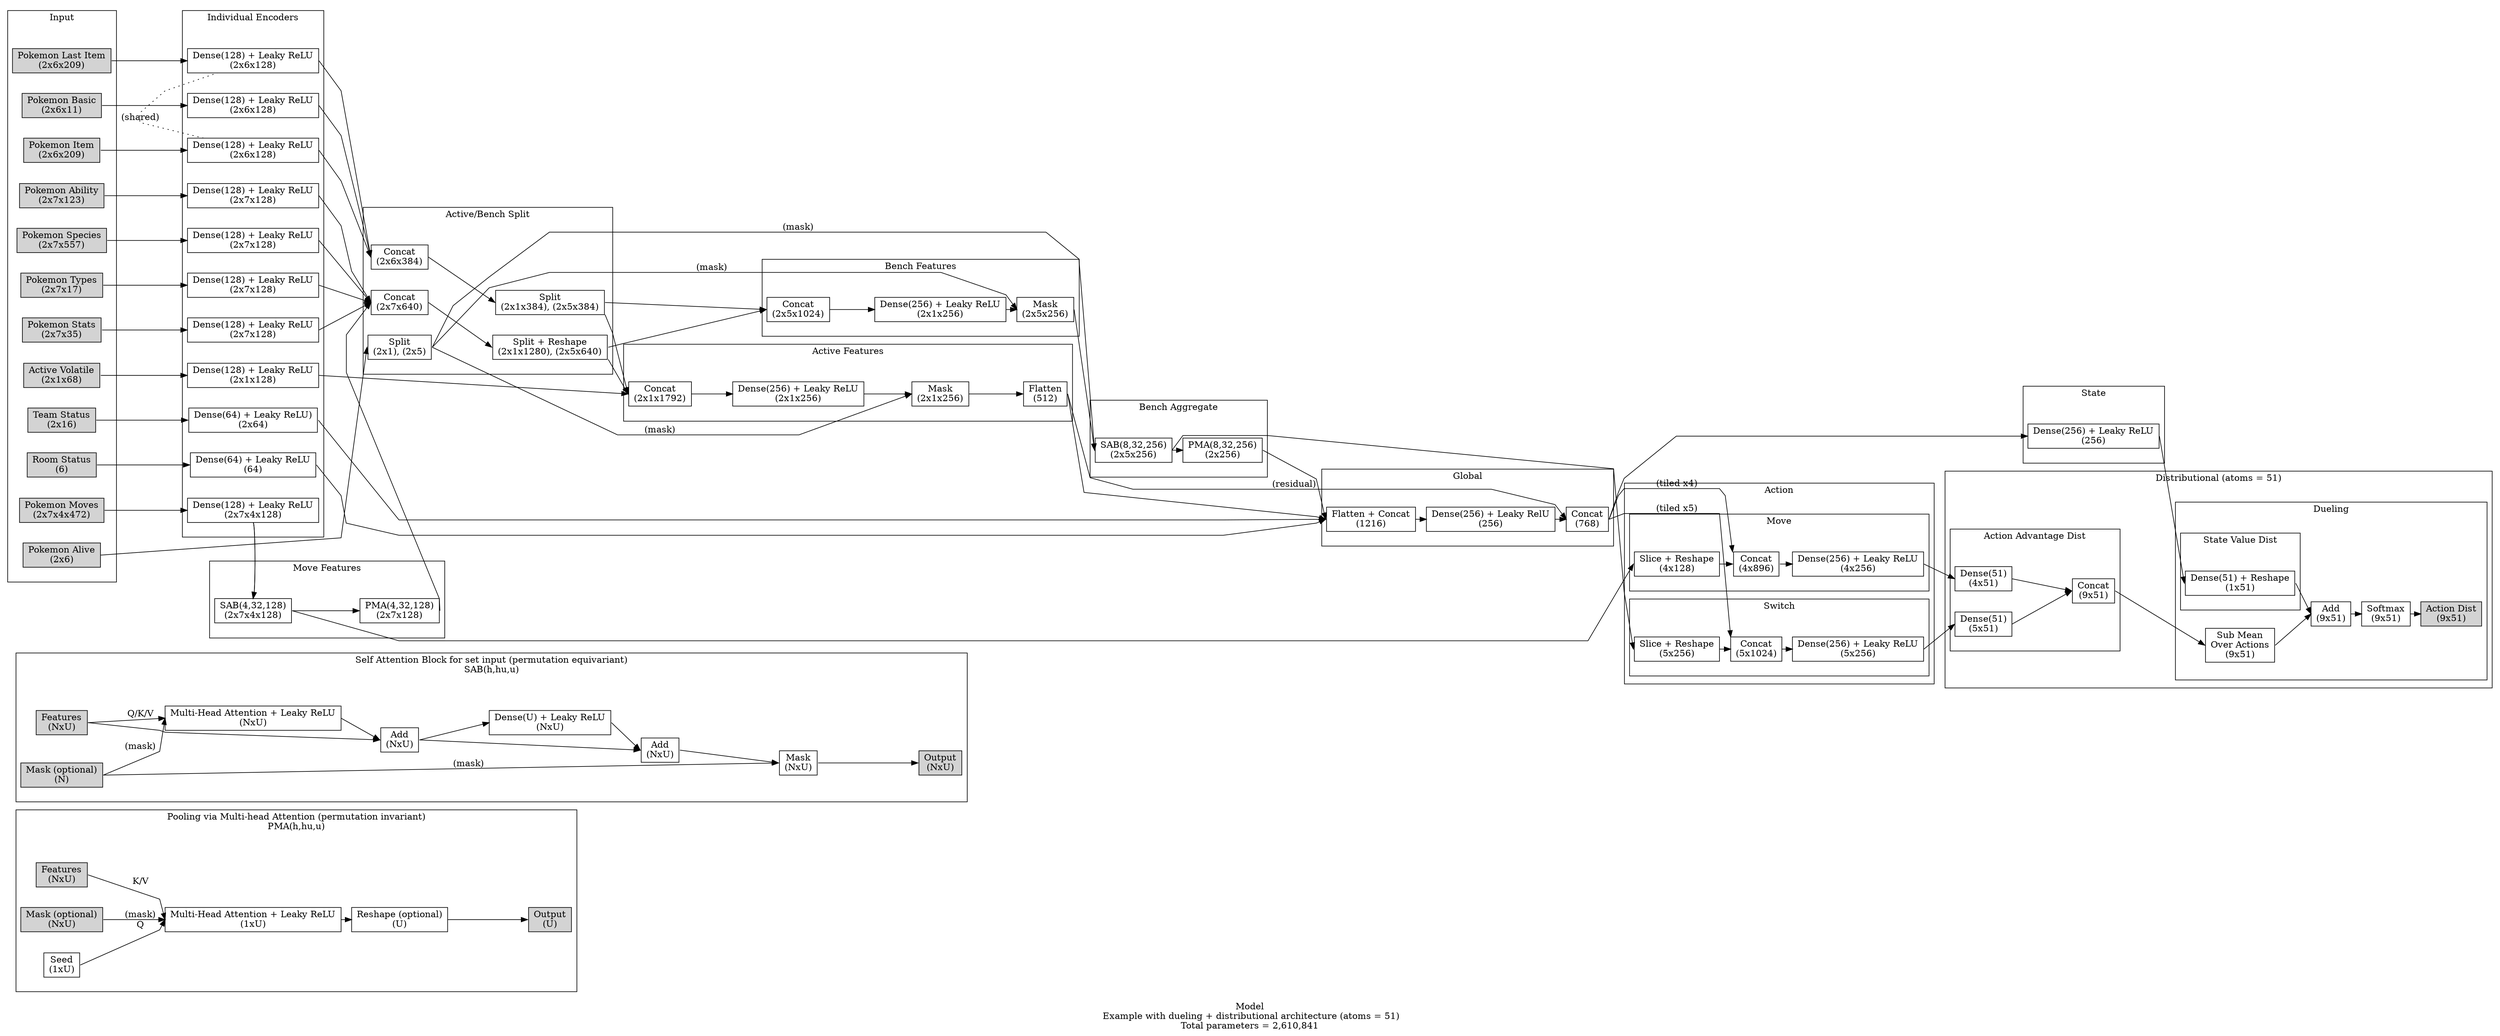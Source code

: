 digraph model {
    label = "Model\n Example with dueling + distributional architecture (atoms = 51)\nTotal parameters = 2,610,841"
    node [shape=rect]
    rankdir = LR
    splines = polyline
    ranksep = .1
    nodesep = .1
    ratio = .4

    subgraph cluster_pma {
        label = "Pooling via Multi-head Attention (permutation invariant)\nPMA(h,hu,u)"

        pma_seed [label="Seed\n(1xU)"]
        pma_features [style=filled label="Features\n(NxU)"]
        pma_mask [style=filled label="Mask (optional)\n(NxU)"]
        pma_attention [label="Multi-Head Attention + Leaky ReLU\n(1xU)"]
        pma_reshape [label="Reshape (optional)\n(U)"]
        pma_out [style=filled label="Output\n(U)"]

        pma_features:e -> pma_attention:w [label="K/V"]
        pma_seed:e -> pma_attention:w [label="Q"]
        pma_mask:e -> pma_attention:w [label="\n(mask)"]
        pma_attention:e -> pma_reshape:w
        pma_reshape:e -> pma_out:w
    }

    subgraph cluster_sab {
        label = "Self Attention Block for set input (permutation equivariant)\nSAB(h,hu,u)"

        sab_features [style=filled label="Features\n(NxU)"]
        sab_mask [style=filled label="Mask (optional)\n(N)"]
        sab_attention [label="Multi-Head Attention + Leaky ReLU\n(NxU)"]
        sab_residual_1 [label="Add\n(NxU)"]
        sab_attention_dense [label="Dense(U) + Leaky ReLU\n(NxU)"]
        sab_residual_2 [label="Add\n(NxU)"]
        sab_attention_mask [label="Mask\n(NxU)"]
        sab_out [style=filled label="Output\n(NxU)"]

        sab_features:e -> sab_attention:w [label="Q/K/V"]
        sab_mask:e -> sab_attention:w [label="\n\n(mask)"]
        sab_attention:e -> sab_residual_1:w
        sab_residual_1:e -> sab_attention_dense:w
        sab_attention_dense:e -> sab_residual_2:w
        sab_residual_2:e -> sab_attention_mask:w
        sab_mask:e -> sab_attention_mask:w [label="\n(mask)"]
        sab_attention_mask:e -> sab_out:w
        sab_features:e -> sab_residual_1:w
        sab_residual_1:e -> sab_residual_2:w
    }

    subgraph cluster_input {
        label = "Input"

        node [style=filled]
        room_status [label="Room Status\n(6)"]
        team_status [label="Team Status\n(2x16)"]
        active_volatile [label="Active Volatile\n(2x1x68)"]
        pokemon_alive [label="Pokemon Alive\n(2x6)"]
        pokemon_basic [label="Pokemon Basic\n(2x6x11)"]
        pokemon_species [label="Pokemon Species\n(2x7x557)"]
        pokemon_types [label="Pokemon Types\n(2x7x17)"]
        pokemon_stats [label="Pokemon Stats\n(2x7x35)"]
        pokemon_ability [label="Pokemon Ability\n(2x7x123)"]
        pokemon_item [label="Pokemon Item\n(2x6x209)"]
        pokemon_last_item [label="Pokemon Last Item\n(2x6x209)"]
        pokemon_moves [label="Pokemon Moves\n(2x7x4x472)"]
    }

    subgraph cluster_encoder {
        label = "Individual Encoders"

        room_status_dense [label = "Dense(64) + Leaky ReLU\n(64)"]
        team_status_dense [label = "Dense(64) + Leaky ReLU)\n(2x64)"]
        active_volatile_dense [label = "Dense(128) + Leaky ReLU\n(2x1x128)"]
        pokemon_basic_dense [label="Dense(128) + Leaky ReLU\n(2x6x128)"]
        pokemon_species_dense [label="Dense(128) + Leaky ReLU\n(2x7x128)"]
        pokemon_types_dense [label="Dense(128) + Leaky ReLU\n(2x7x128)"]
        pokemon_stats_dense [label="Dense(128) + Leaky ReLU\n(2x7x128)"]
        pokemon_ability_dense [label="Dense(128) + Leaky ReLU\n(2x7x128)"]
        pokemon_item_dense [label="Dense(128) + Leaky ReLU\n(2x6x128)"]
        pokemon_last_item_dense [label="Dense(128) + Leaky ReLU\n(2x6x128)"]
        pokemon_moves_dense [label="Dense(128) + Leaky ReLU\n(2x7x4x128)"]

        room_status:e -> room_status_dense:w
        team_status:e -> team_status_dense:w
        active_volatile:e -> active_volatile_dense:w
        pokemon_basic:e -> pokemon_basic_dense:w
        pokemon_species:e -> pokemon_species_dense:w
        pokemon_types:e -> pokemon_types_dense:w
        pokemon_stats:e -> pokemon_stats_dense:w
        pokemon_ability:e -> pokemon_ability_dense:w
        pokemon_item:e -> pokemon_item_dense:w
        pokemon_last_item:e -> pokemon_last_item_dense:w
        pokemon_moves:e -> pokemon_moves_dense:w

        edge [dir=none constraint=false style=dotted label="(shared)"]
        pokemon_item_dense -> pokemon_last_item_dense
    }

    subgraph cluster_move {
        label = "Move Features"

        pokemon_moves_attention [label="SAB(4,32,128)\n(2x7x4x128)"]
        pokemon_moves_aggregate [label="PMA(4,32,128)\n(2x7x128)"]

        pokemon_moves_dense:s -> pokemon_moves_attention:n
        pokemon_moves_attention:e -> pokemon_moves_aggregate:w

        pokemon_moves -> pokemon_moves_attention [style=invis]
    }

    subgraph cluster_split {
        label = "Active/Bench Split"

        active_and_pokemon_concat [label="Concat\n(2x7x640)"]
        active_and_pokemon_split [label="Split + Reshape\n(2x1x1280), (2x5x640)"]
        pokemon_concat [label="Concat\n(2x6x384)"]
        pokemon_split [label="Split\n(2x1x384), (2x5x384)"]
        alive_split [label="Split\n(2x1), (2x5)"]

        pokemon_species_dense:e -> active_and_pokemon_concat:w
        pokemon_types_dense:e -> active_and_pokemon_concat:w
        pokemon_stats_dense:e -> active_and_pokemon_concat:w
        pokemon_ability_dense:e -> active_and_pokemon_concat:w
        pokemon_moves_aggregate:e -> active_and_pokemon_concat:w
        active_and_pokemon_concat:e -> active_and_pokemon_split:w
        pokemon_basic_dense:e -> pokemon_concat:w
        pokemon_item_dense:e -> pokemon_concat:w
        pokemon_last_item_dense:e -> pokemon_concat:w
        pokemon_concat:e -> pokemon_split:w
        pokemon_alive:e -> alive_split:w
    }

    subgraph cluster_active {
        label = "Active Features"

        active_concat [label="Concat\n(2x1x1792)"]
        active_dense [label="Dense(256) + Leaky ReLU\n(2x1x256)"]
        active_mask [label="Mask\n(2x1x256)"]
        active_flatten [label="Flatten\n(512)"]

        active_volatile_dense:e -> active_concat:w
        active_and_pokemon_split:se -> active_concat:w
        pokemon_split:se -> active_concat:w
        active_concat:e -> active_dense:w
        active_dense:e -> active_mask:w
        alive_split:e -> active_mask:w [label="(mask)"]
        active_mask:e -> active_flatten:w
    }

    subgraph cluster_bench {
        label = "Bench Features"

        bench_concat [label="Concat\n(2x5x1024)"]
        bench_dense [label="Dense(256) + Leaky ReLU\n(2x1x256)"]
        bench_mask [label="Mask\n(2x5x256)"]

        active_and_pokemon_split:e -> bench_concat:w
        pokemon_split:e ->  bench_concat:w
        bench_concat -> bench_dense -> bench_mask:w
        alive_split:e -> bench_mask:w [label="\n(mask)"]

        active_concat -> bench_concat [style=invis]
    }

    subgraph cluster_bench_aggregate {
        label = "Bench Aggregate"

        bench_attention [label="SAB(8,32,256)\n(2x5x256)"]
        bench_aggregate [label="PMA(8,32,256)\n(2x256)"]

        bench_mask:e -> bench_attention:w
        bench_attention:e -> bench_aggregate:w
        alive_split:e -> bench_attention:w [label="(mask)"]
    }

    subgraph cluster_global {
        label = "Global"

        global_concat [label="Flatten + Concat\n(1216)"]
        global_dense [label="Dense(256) + Leaky RelU\n(256)"]
        active_global_concat [label="Concat\n(768)"]

        room_status_dense:e ->  global_concat:w
        team_status_dense:e -> global_concat:w
        active_flatten:e -> global_concat:w
        bench_aggregate:e -> global_concat:w
        global_concat:e -> global_dense:w
        global_dense:e -> active_global_concat:w
        active_flatten:e -> active_global_concat:w [label="(residual)"]
    }

    subgraph cluster_action {
        label = "Action"

        subgraph cluster_action_move {
            label = "Move"

            action_move_slice [label="Slice + Reshape\n(4x128)"]
            action_move_concat [label="Concat\n(4x896)"]
            action_move_dense [label="Dense(256) + Leaky ReLU\n(4x256)"]

            pokemon_moves_attention:e -> action_move_slice:w
            action_move_slice:e -> action_move_concat:w
            active_global_concat:e -> action_move_concat:nw [label="(tiled x4)"]
            action_move_concat:e -> action_move_dense:w

            global_concat -> action_move_slice [style=invis]
        }

        subgraph cluster_action_switch {
            label = "Switch"

            action_switch_slice [label="Slice + Reshape\n(5x256)"]
            action_switch_concat [label="Concat\n(5x1024)"]
            action_switch_dense [label="Dense(256) + Leaky ReLU\n(5x256)"]

            bench_attention:e -> action_switch_slice:w
            action_switch_slice:e -> action_switch_concat:w
            active_global_concat:e -> action_switch_concat:nw [label="(tiled x5)"]
            action_switch_concat:e -> action_switch_dense:w

            active_global_concat -> action_switch_slice [style=invis]
        }
    }

    subgraph cluster_value {
        label = "State"

        value_dense [label="Dense(256) + Leaky ReLU\n(256)"]

        active_global_concat:e -> value_dense:w
    }

    subgraph cluster_dist {
        label = "Distributional (atoms = 51)"

        subgraph cluster_dist_action {
            label = "Action Advantage Dist"

            action_move_adv_logits [label="Dense(51)\n(4x51)"]
            action_switch_adv_logits [label="Dense(51)\n(5x51)"]
            adv_logits [label="Concat\n(9x51)"]

            action_move_dense:e -> action_move_adv_logits:w
            action_switch_dense:e -> action_switch_adv_logits:w
            action_move_adv_logits:e -> adv_logits:w
            action_switch_adv_logits:e -> adv_logits:w
        }

        subgraph cluster_dist_dueling {
            label = "Dueling"

            subgraph cluster_dist_value {
                label = "State Value Dist"

                v_logits [label="Dense(51) + Reshape\n(1x51)"]

                value_dense:e -> v_logits:w

                adv_logits -> v_logits [style=invis]
            }

            adv_centered_logits [label="Sub Mean\nOver Actions\n(9x51)"]
            q_logits [label="Add\n(9x51)"]
            q_dist_dueling [label="Softmax\n(9x51)"]
            dist_dueling_output [style=filled label="Action Dist\n(9x51)"]

            adv_logits:e -> adv_centered_logits:w
            adv_centered_logits:e -> q_logits:w
            v_logits:e -> q_logits:w
            q_logits:e -> q_dist_dueling:w
            q_dist_dueling:e -> dist_dueling_output:w
        }
    }
}
